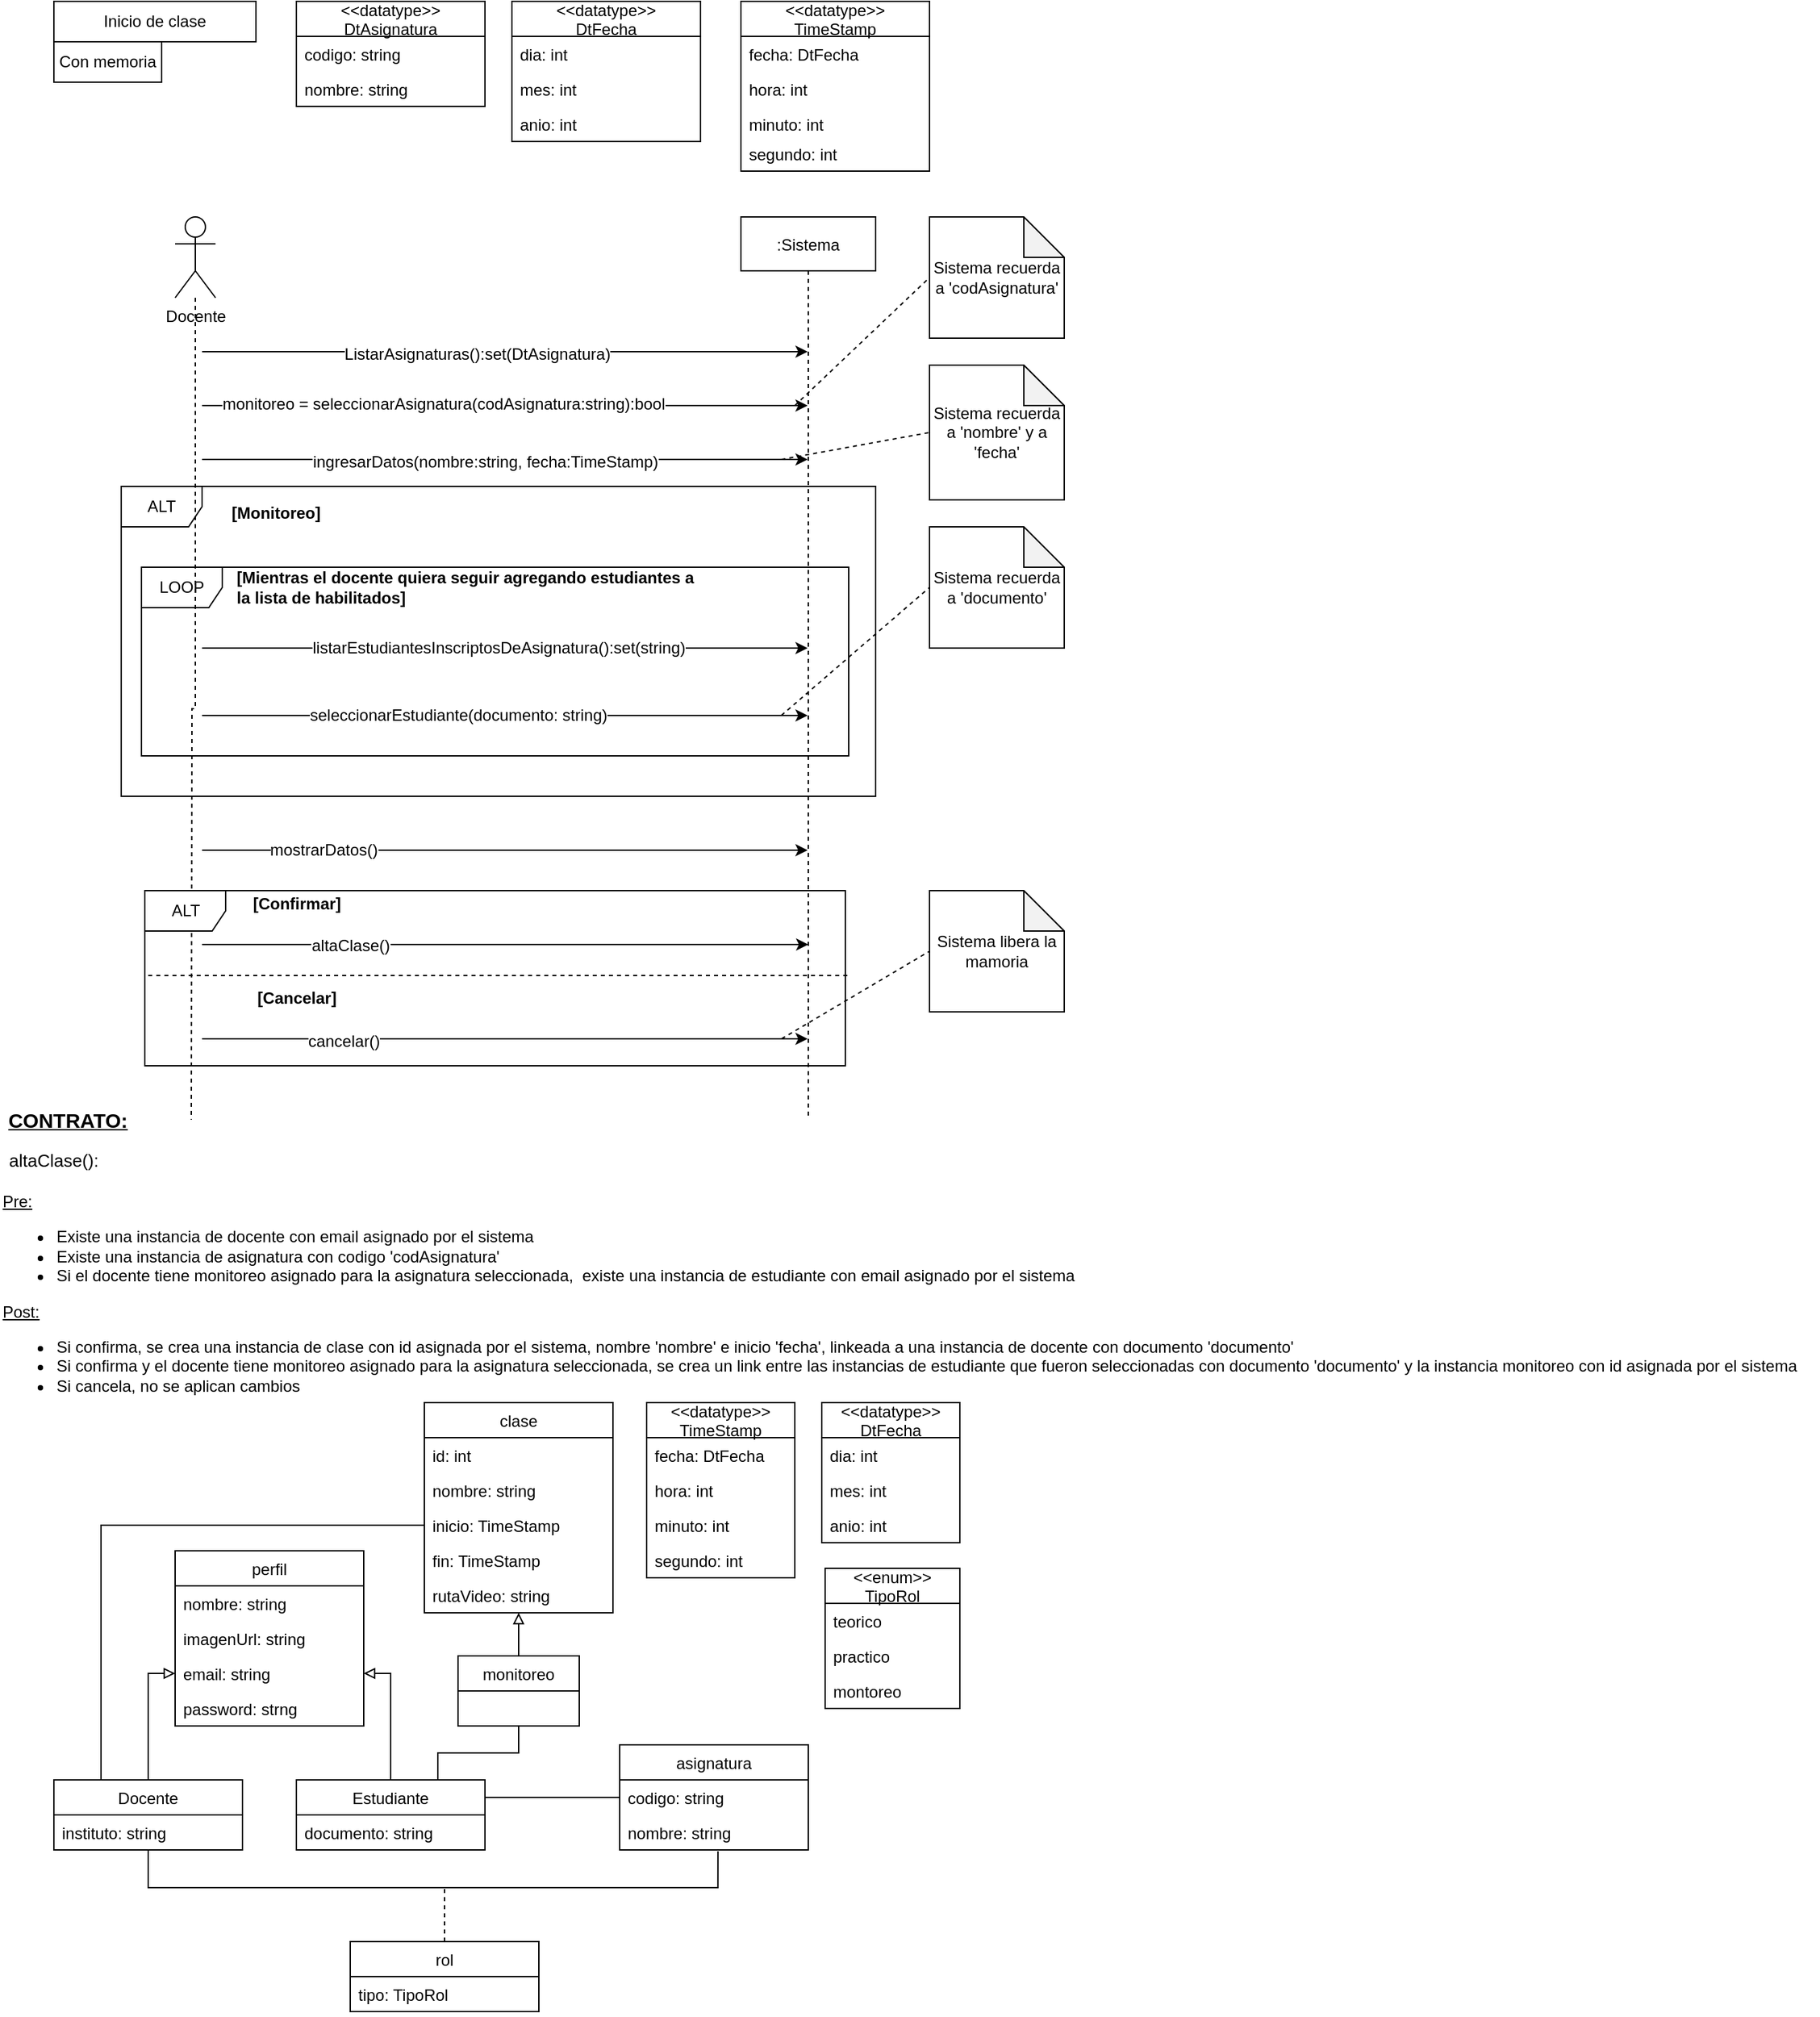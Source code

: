 <mxfile version="14.6.9" type="device"><diagram id="kgpKYQtTHZ0yAKxKKP6v" name="Page-1"><mxGraphModel dx="882" dy="1584" grid="1" gridSize="10" guides="1" tooltips="1" connect="1" arrows="1" fold="1" page="1" pageScale="1" pageWidth="850" pageHeight="1100" math="0" shadow="0"><root><mxCell id="0"/><mxCell id="1" parent="0"/><mxCell id="ZOF2XaFyAzMmvRu5eyqa-33" value="ALT" style="shape=umlFrame;whiteSpace=wrap;html=1;" parent="1" vertex="1"><mxGeometry x="110" y="280" width="560" height="230" as="geometry"/></mxCell><mxCell id="ZOF2XaFyAzMmvRu5eyqa-34" value="LOOP" style="shape=umlFrame;whiteSpace=wrap;html=1;" parent="1" vertex="1"><mxGeometry x="125" y="340" width="525" height="140" as="geometry"/></mxCell><mxCell id="3nuBFxr9cyL0pnOWT2aG-5" value=":Sistema" style="shape=umlLifeline;perimeter=lifelinePerimeter;container=1;collapsible=0;recursiveResize=0;rounded=0;shadow=0;strokeWidth=1;" parent="1" vertex="1"><mxGeometry x="570" y="80" width="100" height="670" as="geometry"/></mxCell><mxCell id="ZOF2XaFyAzMmvRu5eyqa-2" style="edgeStyle=orthogonalEdgeStyle;rounded=0;orthogonalLoop=1;jettySize=auto;html=1;dashed=1;endArrow=none;endFill=0;" parent="1" source="ZOF2XaFyAzMmvRu5eyqa-1" edge="1"><mxGeometry relative="1" as="geometry"><mxPoint x="162" y="750" as="targetPoint"/></mxGeometry></mxCell><mxCell id="ZOF2XaFyAzMmvRu5eyqa-1" value="Docente" style="shape=umlActor;verticalLabelPosition=bottom;verticalAlign=top;html=1;outlineConnect=0;" parent="1" vertex="1"><mxGeometry x="150" y="80" width="30" height="60" as="geometry"/></mxCell><mxCell id="ZOF2XaFyAzMmvRu5eyqa-3" value="Inicio de clase" style="rounded=0;whiteSpace=wrap;html=1;" parent="1" vertex="1"><mxGeometry x="60" y="-80" width="150" height="30" as="geometry"/></mxCell><mxCell id="ZOF2XaFyAzMmvRu5eyqa-4" value="Con memoria" style="rounded=0;whiteSpace=wrap;html=1;" parent="1" vertex="1"><mxGeometry x="60" y="-50" width="80" height="30" as="geometry"/></mxCell><mxCell id="ZOF2XaFyAzMmvRu5eyqa-5" value="&lt;&lt;datatype&gt;&gt;&#10;DtAsignatura" style="swimlane;fontStyle=0;childLayout=stackLayout;horizontal=1;startSize=26;fillColor=none;horizontalStack=0;resizeParent=1;resizeParentMax=0;resizeLast=0;collapsible=1;marginBottom=0;" parent="1" vertex="1"><mxGeometry x="240" y="-80" width="140" height="78" as="geometry"/></mxCell><mxCell id="ZOF2XaFyAzMmvRu5eyqa-6" value="codigo: string" style="text;strokeColor=none;fillColor=none;align=left;verticalAlign=top;spacingLeft=4;spacingRight=4;overflow=hidden;rotatable=0;points=[[0,0.5],[1,0.5]];portConstraint=eastwest;" parent="ZOF2XaFyAzMmvRu5eyqa-5" vertex="1"><mxGeometry y="26" width="140" height="26" as="geometry"/></mxCell><mxCell id="ZOF2XaFyAzMmvRu5eyqa-7" value="nombre: string" style="text;strokeColor=none;fillColor=none;align=left;verticalAlign=top;spacingLeft=4;spacingRight=4;overflow=hidden;rotatable=0;points=[[0,0.5],[1,0.5]];portConstraint=eastwest;" parent="ZOF2XaFyAzMmvRu5eyqa-5" vertex="1"><mxGeometry y="52" width="140" height="26" as="geometry"/></mxCell><mxCell id="ZOF2XaFyAzMmvRu5eyqa-9" value="" style="endArrow=classic;html=1;" parent="1" target="3nuBFxr9cyL0pnOWT2aG-5" edge="1"><mxGeometry width="50" height="50" relative="1" as="geometry"><mxPoint x="170" y="180" as="sourcePoint"/><mxPoint x="450" y="120" as="targetPoint"/></mxGeometry></mxCell><mxCell id="ZOF2XaFyAzMmvRu5eyqa-10" value="&lt;font style=&quot;font-size: 12px&quot;&gt;ListarAsignaturas():set(DtAsignatura)&lt;/font&gt;" style="edgeLabel;html=1;align=center;verticalAlign=middle;resizable=0;points=[];" parent="ZOF2XaFyAzMmvRu5eyqa-9" vertex="1" connectable="0"><mxGeometry x="-0.092" y="-2" relative="1" as="geometry"><mxPoint as="offset"/></mxGeometry></mxCell><mxCell id="ZOF2XaFyAzMmvRu5eyqa-11" value="" style="endArrow=classic;html=1;" parent="1" target="3nuBFxr9cyL0pnOWT2aG-5" edge="1"><mxGeometry width="50" height="50" relative="1" as="geometry"><mxPoint x="170" y="220" as="sourcePoint"/><mxPoint x="450" y="180" as="targetPoint"/></mxGeometry></mxCell><mxCell id="ZOF2XaFyAzMmvRu5eyqa-13" value="&lt;font style=&quot;font-size: 12px&quot;&gt;monitoreo = seleccionarAsignatura(codAsignatura:string):bool&lt;/font&gt;" style="edgeLabel;html=1;align=center;verticalAlign=middle;resizable=0;points=[];" parent="ZOF2XaFyAzMmvRu5eyqa-11" vertex="1" connectable="0"><mxGeometry x="-0.204" y="1" relative="1" as="geometry"><mxPoint as="offset"/></mxGeometry></mxCell><mxCell id="ZOF2XaFyAzMmvRu5eyqa-14" value="" style="endArrow=classic;html=1;" parent="1" target="3nuBFxr9cyL0pnOWT2aG-5" edge="1"><mxGeometry width="50" height="50" relative="1" as="geometry"><mxPoint x="170" y="260" as="sourcePoint"/><mxPoint x="450" y="170" as="targetPoint"/></mxGeometry></mxCell><mxCell id="ZOF2XaFyAzMmvRu5eyqa-16" value="&lt;font style=&quot;font-size: 12px&quot;&gt;ingresarDatos(nombre:string, fecha:TimeStamp)&lt;/font&gt;" style="edgeLabel;html=1;align=center;verticalAlign=middle;resizable=0;points=[];" parent="ZOF2XaFyAzMmvRu5eyqa-14" vertex="1" connectable="0"><mxGeometry x="-0.422" y="-2" relative="1" as="geometry"><mxPoint x="80" as="offset"/></mxGeometry></mxCell><mxCell id="ZOF2XaFyAzMmvRu5eyqa-17" value="Sistema recuerda a 'codAsignatura'" style="shape=note;whiteSpace=wrap;html=1;backgroundOutline=1;darkOpacity=0.05;" parent="1" vertex="1"><mxGeometry x="710" y="80" width="100" height="90" as="geometry"/></mxCell><mxCell id="ZOF2XaFyAzMmvRu5eyqa-18" value="" style="endArrow=none;dashed=1;html=1;entryX=0;entryY=0.5;entryDx=0;entryDy=0;entryPerimeter=0;" parent="1" target="ZOF2XaFyAzMmvRu5eyqa-17" edge="1"><mxGeometry width="50" height="50" relative="1" as="geometry"><mxPoint x="610" y="220" as="sourcePoint"/><mxPoint x="450" y="160" as="targetPoint"/></mxGeometry></mxCell><mxCell id="ZOF2XaFyAzMmvRu5eyqa-19" value="Sistema recuerda a 'nombre' y a 'fecha'" style="shape=note;whiteSpace=wrap;html=1;backgroundOutline=1;darkOpacity=0.05;" parent="1" vertex="1"><mxGeometry x="710" y="190" width="100" height="100" as="geometry"/></mxCell><mxCell id="ZOF2XaFyAzMmvRu5eyqa-20" value="" style="endArrow=none;dashed=1;html=1;entryX=0;entryY=0.5;entryDx=0;entryDy=0;entryPerimeter=0;" parent="1" target="ZOF2XaFyAzMmvRu5eyqa-19" edge="1"><mxGeometry width="50" height="50" relative="1" as="geometry"><mxPoint x="600" y="260" as="sourcePoint"/><mxPoint x="450" y="140" as="targetPoint"/></mxGeometry></mxCell><mxCell id="ZOF2XaFyAzMmvRu5eyqa-21" value="&lt;b&gt;[Monitoreo]&lt;/b&gt;" style="text;html=1;strokeColor=none;fillColor=none;align=center;verticalAlign=middle;whiteSpace=wrap;rounded=0;" parent="1" vertex="1"><mxGeometry x="205" y="290" width="40" height="20" as="geometry"/></mxCell><mxCell id="ZOF2XaFyAzMmvRu5eyqa-22" value="&lt;b&gt;[Mientras el docente quiera seguir agregando estudiantes a&lt;br&gt;&lt;/b&gt;&lt;div style=&quot;text-align: left&quot;&gt;&lt;span&gt;&lt;b&gt;la lista de habilitados]&lt;/b&gt;&lt;/span&gt;&lt;/div&gt;" style="text;html=1;align=center;verticalAlign=middle;resizable=0;points=[];autosize=1;strokeColor=none;" parent="1" vertex="1"><mxGeometry x="190" y="340" width="350" height="30" as="geometry"/></mxCell><mxCell id="ZOF2XaFyAzMmvRu5eyqa-24" value="" style="endArrow=classic;html=1;" parent="1" target="3nuBFxr9cyL0pnOWT2aG-5" edge="1"><mxGeometry width="50" height="50" relative="1" as="geometry"><mxPoint x="170" y="400" as="sourcePoint"/><mxPoint x="450" y="240" as="targetPoint"/></mxGeometry></mxCell><mxCell id="ZOF2XaFyAzMmvRu5eyqa-25" value="&lt;font style=&quot;font-size: 12px&quot;&gt;listarEstudiantesInscriptosDeAsignatura():set(string)&lt;/font&gt;" style="edgeLabel;html=1;align=center;verticalAlign=middle;resizable=0;points=[];" parent="ZOF2XaFyAzMmvRu5eyqa-24" vertex="1" connectable="0"><mxGeometry x="-0.128" relative="1" as="geometry"><mxPoint x="24" as="offset"/></mxGeometry></mxCell><mxCell id="ZOF2XaFyAzMmvRu5eyqa-26" value="" style="endArrow=classic;html=1;" parent="1" target="3nuBFxr9cyL0pnOWT2aG-5" edge="1"><mxGeometry width="50" height="50" relative="1" as="geometry"><mxPoint x="170" y="450" as="sourcePoint"/><mxPoint x="450" y="240" as="targetPoint"/></mxGeometry></mxCell><mxCell id="ZOF2XaFyAzMmvRu5eyqa-27" value="&lt;font style=&quot;font-size: 12px&quot;&gt;seleccionarEstudiante(documento: string)&lt;/font&gt;" style="edgeLabel;html=1;align=center;verticalAlign=middle;resizable=0;points=[];" parent="ZOF2XaFyAzMmvRu5eyqa-26" vertex="1" connectable="0"><mxGeometry x="-0.119" relative="1" as="geometry"><mxPoint x="-8" as="offset"/></mxGeometry></mxCell><mxCell id="ZOF2XaFyAzMmvRu5eyqa-28" value="Sistema recuerda a 'documento'" style="shape=note;whiteSpace=wrap;html=1;backgroundOutline=1;darkOpacity=0.05;" parent="1" vertex="1"><mxGeometry x="710" y="310" width="100" height="90" as="geometry"/></mxCell><mxCell id="ZOF2XaFyAzMmvRu5eyqa-29" value="" style="endArrow=none;dashed=1;html=1;entryX=0;entryY=0.5;entryDx=0;entryDy=0;entryPerimeter=0;" parent="1" target="ZOF2XaFyAzMmvRu5eyqa-28" edge="1"><mxGeometry width="50" height="50" relative="1" as="geometry"><mxPoint x="600" y="450" as="sourcePoint"/><mxPoint x="450" y="370" as="targetPoint"/></mxGeometry></mxCell><mxCell id="ZOF2XaFyAzMmvRu5eyqa-35" value="" style="endArrow=classic;html=1;" parent="1" target="3nuBFxr9cyL0pnOWT2aG-5" edge="1"><mxGeometry width="50" height="50" relative="1" as="geometry"><mxPoint x="170" y="550" as="sourcePoint"/><mxPoint x="450" y="460" as="targetPoint"/></mxGeometry></mxCell><mxCell id="ZOF2XaFyAzMmvRu5eyqa-36" value="&lt;font style=&quot;font-size: 12px&quot;&gt;mostrarDatos()&lt;/font&gt;" style="edgeLabel;html=1;align=center;verticalAlign=middle;resizable=0;points=[];" parent="ZOF2XaFyAzMmvRu5eyqa-35" vertex="1" connectable="0"><mxGeometry x="-0.048" y="-3" relative="1" as="geometry"><mxPoint x="-124" y="-3" as="offset"/></mxGeometry></mxCell><mxCell id="ZOF2XaFyAzMmvRu5eyqa-37" value="&lt;b&gt;[Confirmar]&lt;/b&gt;" style="text;html=1;align=center;verticalAlign=middle;resizable=0;points=[];autosize=1;strokeColor=none;" parent="1" vertex="1"><mxGeometry x="200" y="580" width="80" height="20" as="geometry"/></mxCell><mxCell id="ZOF2XaFyAzMmvRu5eyqa-38" value="&lt;b&gt;[Cancelar]&lt;/b&gt;" style="text;html=1;align=center;verticalAlign=middle;resizable=0;points=[];autosize=1;strokeColor=none;" parent="1" vertex="1"><mxGeometry x="205" y="650" width="70" height="20" as="geometry"/></mxCell><mxCell id="ZOF2XaFyAzMmvRu5eyqa-39" value="" style="endArrow=classic;html=1;" parent="1" edge="1"><mxGeometry width="50" height="50" relative="1" as="geometry"><mxPoint x="170" y="620" as="sourcePoint"/><mxPoint x="620" y="620" as="targetPoint"/></mxGeometry></mxCell><mxCell id="ZOF2XaFyAzMmvRu5eyqa-40" value="&lt;font style=&quot;font-size: 12px&quot;&gt;altaClase()&lt;/font&gt;" style="edgeLabel;html=1;align=center;verticalAlign=middle;resizable=0;points=[];" parent="ZOF2XaFyAzMmvRu5eyqa-39" vertex="1" connectable="0"><mxGeometry x="-0.409" y="-1" relative="1" as="geometry"><mxPoint x="-23" as="offset"/></mxGeometry></mxCell><mxCell id="ZOF2XaFyAzMmvRu5eyqa-41" value="" style="endArrow=classic;html=1;" parent="1" target="3nuBFxr9cyL0pnOWT2aG-5" edge="1"><mxGeometry width="50" height="50" relative="1" as="geometry"><mxPoint x="170" y="690" as="sourcePoint"/><mxPoint x="450" y="570" as="targetPoint"/></mxGeometry></mxCell><mxCell id="ZOF2XaFyAzMmvRu5eyqa-42" value="&lt;font style=&quot;font-size: 12px&quot;&gt;cancelar()&lt;/font&gt;" style="edgeLabel;html=1;align=center;verticalAlign=middle;resizable=0;points=[];" parent="ZOF2XaFyAzMmvRu5eyqa-41" vertex="1" connectable="0"><mxGeometry x="-0.568" y="-2" relative="1" as="geometry"><mxPoint x="8" as="offset"/></mxGeometry></mxCell><mxCell id="ZOF2XaFyAzMmvRu5eyqa-43" value="ALT" style="shape=umlFrame;whiteSpace=wrap;html=1;" parent="1" vertex="1"><mxGeometry x="127.5" y="580" width="520" height="130" as="geometry"/></mxCell><mxCell id="ZOF2XaFyAzMmvRu5eyqa-44" value="" style="endArrow=none;dashed=1;html=1;entryX=1.005;entryY=0.485;entryDx=0;entryDy=0;entryPerimeter=0;" parent="1" target="ZOF2XaFyAzMmvRu5eyqa-43" edge="1"><mxGeometry width="50" height="50" relative="1" as="geometry"><mxPoint x="130" y="643" as="sourcePoint"/><mxPoint x="649" y="639" as="targetPoint"/></mxGeometry></mxCell><mxCell id="ZOF2XaFyAzMmvRu5eyqa-46" value="Sistema libera la mamoria" style="shape=note;whiteSpace=wrap;html=1;backgroundOutline=1;darkOpacity=0.05;" parent="1" vertex="1"><mxGeometry x="710" y="580" width="100" height="90" as="geometry"/></mxCell><mxCell id="ZOF2XaFyAzMmvRu5eyqa-47" value="" style="endArrow=none;dashed=1;html=1;exitX=0.909;exitY=0.846;exitDx=0;exitDy=0;exitPerimeter=0;entryX=0;entryY=0.5;entryDx=0;entryDy=0;entryPerimeter=0;" parent="1" source="ZOF2XaFyAzMmvRu5eyqa-43" target="ZOF2XaFyAzMmvRu5eyqa-46" edge="1"><mxGeometry width="50" height="50" relative="1" as="geometry"><mxPoint x="510" y="530" as="sourcePoint"/><mxPoint x="560" y="480" as="targetPoint"/></mxGeometry></mxCell><mxCell id="ZOF2XaFyAzMmvRu5eyqa-48" value="&lt;&lt;datatype&gt;&gt;&#10;DtFecha" style="swimlane;fontStyle=0;childLayout=stackLayout;horizontal=1;startSize=26;fillColor=none;horizontalStack=0;resizeParent=1;resizeParentMax=0;resizeLast=0;collapsible=1;marginBottom=0;" parent="1" vertex="1"><mxGeometry x="400" y="-80" width="140" height="104" as="geometry"/></mxCell><mxCell id="ZOF2XaFyAzMmvRu5eyqa-49" value="dia: int" style="text;strokeColor=none;fillColor=none;align=left;verticalAlign=top;spacingLeft=4;spacingRight=4;overflow=hidden;rotatable=0;points=[[0,0.5],[1,0.5]];portConstraint=eastwest;" parent="ZOF2XaFyAzMmvRu5eyqa-48" vertex="1"><mxGeometry y="26" width="140" height="26" as="geometry"/></mxCell><mxCell id="ZOF2XaFyAzMmvRu5eyqa-50" value="mes: int" style="text;strokeColor=none;fillColor=none;align=left;verticalAlign=top;spacingLeft=4;spacingRight=4;overflow=hidden;rotatable=0;points=[[0,0.5],[1,0.5]];portConstraint=eastwest;" parent="ZOF2XaFyAzMmvRu5eyqa-48" vertex="1"><mxGeometry y="52" width="140" height="26" as="geometry"/></mxCell><mxCell id="ZOF2XaFyAzMmvRu5eyqa-51" value="anio: int" style="text;strokeColor=none;fillColor=none;align=left;verticalAlign=top;spacingLeft=4;spacingRight=4;overflow=hidden;rotatable=0;points=[[0,0.5],[1,0.5]];portConstraint=eastwest;" parent="ZOF2XaFyAzMmvRu5eyqa-48" vertex="1"><mxGeometry y="78" width="140" height="26" as="geometry"/></mxCell><mxCell id="ZOF2XaFyAzMmvRu5eyqa-52" value="&lt;&lt;datatype&gt;&gt;&#10;TimeStamp" style="swimlane;fontStyle=0;childLayout=stackLayout;horizontal=1;startSize=26;fillColor=none;horizontalStack=0;resizeParent=1;resizeParentMax=0;resizeLast=0;collapsible=1;marginBottom=0;" parent="1" vertex="1"><mxGeometry x="570" y="-80" width="140" height="126" as="geometry"/></mxCell><mxCell id="ZOF2XaFyAzMmvRu5eyqa-53" value="fecha: DtFecha" style="text;strokeColor=none;fillColor=none;align=left;verticalAlign=top;spacingLeft=4;spacingRight=4;overflow=hidden;rotatable=0;points=[[0,0.5],[1,0.5]];portConstraint=eastwest;" parent="ZOF2XaFyAzMmvRu5eyqa-52" vertex="1"><mxGeometry y="26" width="140" height="26" as="geometry"/></mxCell><mxCell id="ZOF2XaFyAzMmvRu5eyqa-54" value="hora: int" style="text;strokeColor=none;fillColor=none;align=left;verticalAlign=top;spacingLeft=4;spacingRight=4;overflow=hidden;rotatable=0;points=[[0,0.5],[1,0.5]];portConstraint=eastwest;" parent="ZOF2XaFyAzMmvRu5eyqa-52" vertex="1"><mxGeometry y="52" width="140" height="26" as="geometry"/></mxCell><mxCell id="ZOF2XaFyAzMmvRu5eyqa-55" value="minuto: int" style="text;strokeColor=none;fillColor=none;align=left;verticalAlign=top;spacingLeft=4;spacingRight=4;overflow=hidden;rotatable=0;points=[[0,0.5],[1,0.5]];portConstraint=eastwest;" parent="ZOF2XaFyAzMmvRu5eyqa-52" vertex="1"><mxGeometry y="78" width="140" height="22" as="geometry"/></mxCell><mxCell id="ZOF2XaFyAzMmvRu5eyqa-56" value="segundo: int" style="text;strokeColor=none;fillColor=none;align=left;verticalAlign=top;spacingLeft=4;spacingRight=4;overflow=hidden;rotatable=0;points=[[0,0.5],[1,0.5]];portConstraint=eastwest;" parent="ZOF2XaFyAzMmvRu5eyqa-52" vertex="1"><mxGeometry y="100" width="140" height="26" as="geometry"/></mxCell><mxCell id="ZOF2XaFyAzMmvRu5eyqa-57" value="&lt;div&gt;&lt;u&gt;Pre:&lt;/u&gt;&lt;/div&gt;&lt;div&gt;&lt;ul&gt;&lt;li&gt;Existe una instancia de docente con email asignado por el sistema&lt;/li&gt;&lt;li&gt;Existe una instancia de asignatura con codigo 'codAsignatura'&lt;/li&gt;&lt;li&gt;Si el docente tiene monitoreo asignado para la asignatura seleccionada,&amp;nbsp; existe una instancia de estudiante con email asignado por el sistema&lt;/li&gt;&lt;/ul&gt;&lt;u&gt;Post:&lt;/u&gt;&lt;/div&gt;&lt;div&gt;&lt;div&gt;&lt;ul&gt;&lt;li&gt;Si confirma, se crea una instancia de clase con id asignada por el sistema, nombre 'nombre' e inicio 'fecha', linkeada a una instancia de docente con documento 'documento'&lt;/li&gt;&lt;li&gt;Si confirma y el docente tiene monitoreo asignado para la asignatura seleccionada, se crea un link entre las instancias de estudiante que fueron seleccionadas con documento 'documento' y la instancia monitoreo con id asignada por el sistema&lt;/li&gt;&lt;li&gt;Si cancela, no se aplican cambios&amp;nbsp;&lt;/li&gt;&lt;/ul&gt;&lt;/div&gt;&lt;/div&gt;" style="text;html=1;align=left;verticalAlign=middle;resizable=0;points=[];autosize=1;strokeColor=none;" parent="1" vertex="1"><mxGeometry x="20" y="800" width="1350" height="170" as="geometry"/></mxCell><mxCell id="ZOF2XaFyAzMmvRu5eyqa-59" value="perfil" style="swimlane;fontStyle=0;childLayout=stackLayout;horizontal=1;startSize=26;fillColor=none;horizontalStack=0;resizeParent=1;resizeParentMax=0;resizeLast=0;collapsible=1;marginBottom=0;" parent="1" vertex="1"><mxGeometry x="150" y="1070" width="140" height="130" as="geometry"/></mxCell><mxCell id="ZOF2XaFyAzMmvRu5eyqa-60" value="nombre: string" style="text;strokeColor=none;fillColor=none;align=left;verticalAlign=top;spacingLeft=4;spacingRight=4;overflow=hidden;rotatable=0;points=[[0,0.5],[1,0.5]];portConstraint=eastwest;" parent="ZOF2XaFyAzMmvRu5eyqa-59" vertex="1"><mxGeometry y="26" width="140" height="26" as="geometry"/></mxCell><mxCell id="ZOF2XaFyAzMmvRu5eyqa-61" value="imagenUrl: string" style="text;strokeColor=none;fillColor=none;align=left;verticalAlign=top;spacingLeft=4;spacingRight=4;overflow=hidden;rotatable=0;points=[[0,0.5],[1,0.5]];portConstraint=eastwest;" parent="ZOF2XaFyAzMmvRu5eyqa-59" vertex="1"><mxGeometry y="52" width="140" height="26" as="geometry"/></mxCell><mxCell id="ZOF2XaFyAzMmvRu5eyqa-62" value="email: string" style="text;strokeColor=none;fillColor=none;align=left;verticalAlign=top;spacingLeft=4;spacingRight=4;overflow=hidden;rotatable=0;points=[[0,0.5],[1,0.5]];portConstraint=eastwest;" parent="ZOF2XaFyAzMmvRu5eyqa-59" vertex="1"><mxGeometry y="78" width="140" height="26" as="geometry"/></mxCell><mxCell id="ZOF2XaFyAzMmvRu5eyqa-63" value="password: strng" style="text;strokeColor=none;fillColor=none;align=left;verticalAlign=top;spacingLeft=4;spacingRight=4;overflow=hidden;rotatable=0;points=[[0,0.5],[1,0.5]];portConstraint=eastwest;" parent="ZOF2XaFyAzMmvRu5eyqa-59" vertex="1"><mxGeometry y="104" width="140" height="26" as="geometry"/></mxCell><mxCell id="ZOF2XaFyAzMmvRu5eyqa-73" style="edgeStyle=orthogonalEdgeStyle;rounded=0;orthogonalLoop=1;jettySize=auto;html=1;entryX=0;entryY=0.5;entryDx=0;entryDy=0;endArrow=block;endFill=0;" parent="1" source="ZOF2XaFyAzMmvRu5eyqa-64" target="ZOF2XaFyAzMmvRu5eyqa-62" edge="1"><mxGeometry relative="1" as="geometry"/></mxCell><mxCell id="ZOF2XaFyAzMmvRu5eyqa-94" style="edgeStyle=orthogonalEdgeStyle;rounded=0;orthogonalLoop=1;jettySize=auto;html=1;entryX=0.521;entryY=1.038;entryDx=0;entryDy=0;entryPerimeter=0;startArrow=none;startFill=0;endArrow=none;endFill=0;" parent="1" source="ZOF2XaFyAzMmvRu5eyqa-64" target="ZOF2XaFyAzMmvRu5eyqa-90" edge="1"><mxGeometry relative="1" as="geometry"><Array as="points"><mxPoint x="130" y="1320"/><mxPoint x="553" y="1320"/></Array></mxGeometry></mxCell><mxCell id="ZOF2XaFyAzMmvRu5eyqa-100" style="edgeStyle=orthogonalEdgeStyle;rounded=0;orthogonalLoop=1;jettySize=auto;html=1;exitX=0.25;exitY=0;exitDx=0;exitDy=0;entryX=0;entryY=0.5;entryDx=0;entryDy=0;startArrow=none;startFill=0;endArrow=none;endFill=0;" parent="1" source="ZOF2XaFyAzMmvRu5eyqa-64" target="ZOF2XaFyAzMmvRu5eyqa-83" edge="1"><mxGeometry relative="1" as="geometry"/></mxCell><mxCell id="ZOF2XaFyAzMmvRu5eyqa-64" value="Docente" style="swimlane;fontStyle=0;childLayout=stackLayout;horizontal=1;startSize=26;fillColor=none;horizontalStack=0;resizeParent=1;resizeParentMax=0;resizeLast=0;collapsible=1;marginBottom=0;" parent="1" vertex="1"><mxGeometry x="60" y="1240" width="140" height="52" as="geometry"/></mxCell><mxCell id="ZOF2XaFyAzMmvRu5eyqa-65" value="instituto: string" style="text;strokeColor=none;fillColor=none;align=left;verticalAlign=top;spacingLeft=4;spacingRight=4;overflow=hidden;rotatable=0;points=[[0,0.5],[1,0.5]];portConstraint=eastwest;" parent="ZOF2XaFyAzMmvRu5eyqa-64" vertex="1"><mxGeometry y="26" width="140" height="26" as="geometry"/></mxCell><mxCell id="ZOF2XaFyAzMmvRu5eyqa-74" style="edgeStyle=orthogonalEdgeStyle;rounded=0;orthogonalLoop=1;jettySize=auto;html=1;entryX=1;entryY=0.5;entryDx=0;entryDy=0;endArrow=block;endFill=0;" parent="1" source="ZOF2XaFyAzMmvRu5eyqa-68" target="ZOF2XaFyAzMmvRu5eyqa-62" edge="1"><mxGeometry relative="1" as="geometry"/></mxCell><mxCell id="ZOF2XaFyAzMmvRu5eyqa-68" value="Estudiante" style="swimlane;fontStyle=0;childLayout=stackLayout;horizontal=1;startSize=26;fillColor=none;horizontalStack=0;resizeParent=1;resizeParentMax=0;resizeLast=0;collapsible=1;marginBottom=0;" parent="1" vertex="1"><mxGeometry x="240" y="1240" width="140" height="52" as="geometry"/></mxCell><mxCell id="ZOF2XaFyAzMmvRu5eyqa-69" value="documento: string" style="text;strokeColor=none;fillColor=none;align=left;verticalAlign=top;spacingLeft=4;spacingRight=4;overflow=hidden;rotatable=0;points=[[0,0.5],[1,0.5]];portConstraint=eastwest;" parent="ZOF2XaFyAzMmvRu5eyqa-68" vertex="1"><mxGeometry y="26" width="140" height="26" as="geometry"/></mxCell><mxCell id="ZOF2XaFyAzMmvRu5eyqa-79" style="edgeStyle=orthogonalEdgeStyle;rounded=0;orthogonalLoop=1;jettySize=auto;html=1;entryX=0.75;entryY=0;entryDx=0;entryDy=0;endArrow=none;endFill=0;" parent="1" source="ZOF2XaFyAzMmvRu5eyqa-75" target="ZOF2XaFyAzMmvRu5eyqa-68" edge="1"><mxGeometry relative="1" as="geometry"/></mxCell><mxCell id="ZOF2XaFyAzMmvRu5eyqa-75" value="monitoreo" style="swimlane;fontStyle=0;childLayout=stackLayout;horizontal=1;startSize=26;fillColor=none;horizontalStack=0;resizeParent=1;resizeParentMax=0;resizeLast=0;collapsible=1;marginBottom=0;" parent="1" vertex="1"><mxGeometry x="360" y="1148" width="90" height="52" as="geometry"/></mxCell><mxCell id="ZOF2XaFyAzMmvRu5eyqa-87" style="edgeStyle=orthogonalEdgeStyle;rounded=0;orthogonalLoop=1;jettySize=auto;html=1;entryX=0.5;entryY=0;entryDx=0;entryDy=0;endArrow=none;endFill=0;startArrow=block;startFill=0;" parent="1" source="ZOF2XaFyAzMmvRu5eyqa-80" target="ZOF2XaFyAzMmvRu5eyqa-75" edge="1"><mxGeometry relative="1" as="geometry"/></mxCell><mxCell id="ZOF2XaFyAzMmvRu5eyqa-80" value="clase" style="swimlane;fontStyle=0;childLayout=stackLayout;horizontal=1;startSize=26;fillColor=none;horizontalStack=0;resizeParent=1;resizeParentMax=0;resizeLast=0;collapsible=1;marginBottom=0;" parent="1" vertex="1"><mxGeometry x="335" y="960" width="140" height="156" as="geometry"/></mxCell><mxCell id="ZOF2XaFyAzMmvRu5eyqa-81" value="id: int" style="text;strokeColor=none;fillColor=none;align=left;verticalAlign=top;spacingLeft=4;spacingRight=4;overflow=hidden;rotatable=0;points=[[0,0.5],[1,0.5]];portConstraint=eastwest;" parent="ZOF2XaFyAzMmvRu5eyqa-80" vertex="1"><mxGeometry y="26" width="140" height="26" as="geometry"/></mxCell><mxCell id="ZOF2XaFyAzMmvRu5eyqa-82" value="nombre: string" style="text;strokeColor=none;fillColor=none;align=left;verticalAlign=top;spacingLeft=4;spacingRight=4;overflow=hidden;rotatable=0;points=[[0,0.5],[1,0.5]];portConstraint=eastwest;" parent="ZOF2XaFyAzMmvRu5eyqa-80" vertex="1"><mxGeometry y="52" width="140" height="26" as="geometry"/></mxCell><mxCell id="ZOF2XaFyAzMmvRu5eyqa-83" value="inicio: TimeStamp" style="text;strokeColor=none;fillColor=none;align=left;verticalAlign=top;spacingLeft=4;spacingRight=4;overflow=hidden;rotatable=0;points=[[0,0.5],[1,0.5]];portConstraint=eastwest;" parent="ZOF2XaFyAzMmvRu5eyqa-80" vertex="1"><mxGeometry y="78" width="140" height="26" as="geometry"/></mxCell><mxCell id="ZOF2XaFyAzMmvRu5eyqa-84" value="fin: TimeStamp" style="text;strokeColor=none;fillColor=none;align=left;verticalAlign=top;spacingLeft=4;spacingRight=4;overflow=hidden;rotatable=0;points=[[0,0.5],[1,0.5]];portConstraint=eastwest;" parent="ZOF2XaFyAzMmvRu5eyqa-80" vertex="1"><mxGeometry y="104" width="140" height="26" as="geometry"/></mxCell><mxCell id="ZOF2XaFyAzMmvRu5eyqa-85" value="rutaVideo: string" style="text;strokeColor=none;fillColor=none;align=left;verticalAlign=top;spacingLeft=4;spacingRight=4;overflow=hidden;rotatable=0;points=[[0,0.5],[1,0.5]];portConstraint=eastwest;" parent="ZOF2XaFyAzMmvRu5eyqa-80" vertex="1"><mxGeometry y="130" width="140" height="26" as="geometry"/></mxCell><mxCell id="ZOF2XaFyAzMmvRu5eyqa-93" style="edgeStyle=orthogonalEdgeStyle;rounded=0;orthogonalLoop=1;jettySize=auto;html=1;entryX=1;entryY=0.25;entryDx=0;entryDy=0;startArrow=none;startFill=0;endArrow=none;endFill=0;" parent="1" source="ZOF2XaFyAzMmvRu5eyqa-88" target="ZOF2XaFyAzMmvRu5eyqa-68" edge="1"><mxGeometry relative="1" as="geometry"/></mxCell><mxCell id="ZOF2XaFyAzMmvRu5eyqa-88" value="asignatura" style="swimlane;fontStyle=0;childLayout=stackLayout;horizontal=1;startSize=26;fillColor=none;horizontalStack=0;resizeParent=1;resizeParentMax=0;resizeLast=0;collapsible=1;marginBottom=0;" parent="1" vertex="1"><mxGeometry x="480" y="1214" width="140" height="78" as="geometry"/></mxCell><mxCell id="ZOF2XaFyAzMmvRu5eyqa-89" value="codigo: string" style="text;strokeColor=none;fillColor=none;align=left;verticalAlign=top;spacingLeft=4;spacingRight=4;overflow=hidden;rotatable=0;points=[[0,0.5],[1,0.5]];portConstraint=eastwest;" parent="ZOF2XaFyAzMmvRu5eyqa-88" vertex="1"><mxGeometry y="26" width="140" height="26" as="geometry"/></mxCell><mxCell id="ZOF2XaFyAzMmvRu5eyqa-90" value="nombre: string" style="text;strokeColor=none;fillColor=none;align=left;verticalAlign=top;spacingLeft=4;spacingRight=4;overflow=hidden;rotatable=0;points=[[0,0.5],[1,0.5]];portConstraint=eastwest;" parent="ZOF2XaFyAzMmvRu5eyqa-88" vertex="1"><mxGeometry y="52" width="140" height="26" as="geometry"/></mxCell><mxCell id="ZOF2XaFyAzMmvRu5eyqa-99" style="edgeStyle=orthogonalEdgeStyle;rounded=0;orthogonalLoop=1;jettySize=auto;html=1;startArrow=none;startFill=0;endArrow=none;endFill=0;dashed=1;" parent="1" source="ZOF2XaFyAzMmvRu5eyqa-95" edge="1"><mxGeometry relative="1" as="geometry"><mxPoint x="350" y="1320" as="targetPoint"/></mxGeometry></mxCell><mxCell id="ZOF2XaFyAzMmvRu5eyqa-95" value="rol" style="swimlane;fontStyle=0;childLayout=stackLayout;horizontal=1;startSize=26;fillColor=none;horizontalStack=0;resizeParent=1;resizeParentMax=0;resizeLast=0;collapsible=1;marginBottom=0;" parent="1" vertex="1"><mxGeometry x="280" y="1360" width="140" height="52" as="geometry"/></mxCell><mxCell id="ZOF2XaFyAzMmvRu5eyqa-96" value="tipo: TipoRol" style="text;strokeColor=none;fillColor=none;align=left;verticalAlign=top;spacingLeft=4;spacingRight=4;overflow=hidden;rotatable=0;points=[[0,0.5],[1,0.5]];portConstraint=eastwest;" parent="ZOF2XaFyAzMmvRu5eyqa-95" vertex="1"><mxGeometry y="26" width="140" height="26" as="geometry"/></mxCell><mxCell id="ZOF2XaFyAzMmvRu5eyqa-101" value="&lt;&lt;enum&gt;&gt;&#10;TipoRol" style="swimlane;fontStyle=0;childLayout=stackLayout;horizontal=1;startSize=26;fillColor=none;horizontalStack=0;resizeParent=1;resizeParentMax=0;resizeLast=0;collapsible=1;marginBottom=0;" parent="1" vertex="1"><mxGeometry x="632.5" y="1083" width="100" height="104" as="geometry"/></mxCell><mxCell id="ZOF2XaFyAzMmvRu5eyqa-102" value="teorico" style="text;strokeColor=none;fillColor=none;align=left;verticalAlign=top;spacingLeft=4;spacingRight=4;overflow=hidden;rotatable=0;points=[[0,0.5],[1,0.5]];portConstraint=eastwest;" parent="ZOF2XaFyAzMmvRu5eyqa-101" vertex="1"><mxGeometry y="26" width="100" height="26" as="geometry"/></mxCell><mxCell id="ZOF2XaFyAzMmvRu5eyqa-103" value="practico" style="text;strokeColor=none;fillColor=none;align=left;verticalAlign=top;spacingLeft=4;spacingRight=4;overflow=hidden;rotatable=0;points=[[0,0.5],[1,0.5]];portConstraint=eastwest;" parent="ZOF2XaFyAzMmvRu5eyqa-101" vertex="1"><mxGeometry y="52" width="100" height="26" as="geometry"/></mxCell><mxCell id="ZOF2XaFyAzMmvRu5eyqa-104" value="montoreo" style="text;strokeColor=none;fillColor=none;align=left;verticalAlign=top;spacingLeft=4;spacingRight=4;overflow=hidden;rotatable=0;points=[[0,0.5],[1,0.5]];portConstraint=eastwest;" parent="ZOF2XaFyAzMmvRu5eyqa-101" vertex="1"><mxGeometry y="78" width="100" height="26" as="geometry"/></mxCell><mxCell id="ZOF2XaFyAzMmvRu5eyqa-105" value="&lt;&lt;datatype&gt;&gt;&#10;DtFecha" style="swimlane;fontStyle=0;childLayout=stackLayout;horizontal=1;startSize=26;fillColor=none;horizontalStack=0;resizeParent=1;resizeParentMax=0;resizeLast=0;collapsible=1;marginBottom=0;" parent="1" vertex="1"><mxGeometry x="630" y="960" width="102.5" height="104" as="geometry"/></mxCell><mxCell id="ZOF2XaFyAzMmvRu5eyqa-106" value="dia: int" style="text;strokeColor=none;fillColor=none;align=left;verticalAlign=top;spacingLeft=4;spacingRight=4;overflow=hidden;rotatable=0;points=[[0,0.5],[1,0.5]];portConstraint=eastwest;" parent="ZOF2XaFyAzMmvRu5eyqa-105" vertex="1"><mxGeometry y="26" width="102.5" height="26" as="geometry"/></mxCell><mxCell id="ZOF2XaFyAzMmvRu5eyqa-107" value="mes: int" style="text;strokeColor=none;fillColor=none;align=left;verticalAlign=top;spacingLeft=4;spacingRight=4;overflow=hidden;rotatable=0;points=[[0,0.5],[1,0.5]];portConstraint=eastwest;" parent="ZOF2XaFyAzMmvRu5eyqa-105" vertex="1"><mxGeometry y="52" width="102.5" height="26" as="geometry"/></mxCell><mxCell id="ZOF2XaFyAzMmvRu5eyqa-108" value="anio: int" style="text;strokeColor=none;fillColor=none;align=left;verticalAlign=top;spacingLeft=4;spacingRight=4;overflow=hidden;rotatable=0;points=[[0,0.5],[1,0.5]];portConstraint=eastwest;" parent="ZOF2XaFyAzMmvRu5eyqa-105" vertex="1"><mxGeometry y="78" width="102.5" height="26" as="geometry"/></mxCell><mxCell id="ZOF2XaFyAzMmvRu5eyqa-109" value="&lt;&lt;datatype&gt;&gt;&#10;TimeStamp" style="swimlane;fontStyle=0;childLayout=stackLayout;horizontal=1;startSize=26;fillColor=none;horizontalStack=0;resizeParent=1;resizeParentMax=0;resizeLast=0;collapsible=1;marginBottom=0;" parent="1" vertex="1"><mxGeometry x="500" y="960" width="110" height="130" as="geometry"/></mxCell><mxCell id="ZOF2XaFyAzMmvRu5eyqa-110" value="fecha: DtFecha" style="text;strokeColor=none;fillColor=none;align=left;verticalAlign=top;spacingLeft=4;spacingRight=4;overflow=hidden;rotatable=0;points=[[0,0.5],[1,0.5]];portConstraint=eastwest;" parent="ZOF2XaFyAzMmvRu5eyqa-109" vertex="1"><mxGeometry y="26" width="110" height="26" as="geometry"/></mxCell><mxCell id="ZOF2XaFyAzMmvRu5eyqa-111" value="hora: int" style="text;strokeColor=none;fillColor=none;align=left;verticalAlign=top;spacingLeft=4;spacingRight=4;overflow=hidden;rotatable=0;points=[[0,0.5],[1,0.5]];portConstraint=eastwest;" parent="ZOF2XaFyAzMmvRu5eyqa-109" vertex="1"><mxGeometry y="52" width="110" height="26" as="geometry"/></mxCell><mxCell id="ZOF2XaFyAzMmvRu5eyqa-112" value="minuto: int" style="text;strokeColor=none;fillColor=none;align=left;verticalAlign=top;spacingLeft=4;spacingRight=4;overflow=hidden;rotatable=0;points=[[0,0.5],[1,0.5]];portConstraint=eastwest;" parent="ZOF2XaFyAzMmvRu5eyqa-109" vertex="1"><mxGeometry y="78" width="110" height="26" as="geometry"/></mxCell><mxCell id="ZOF2XaFyAzMmvRu5eyqa-113" value="segundo: int" style="text;strokeColor=none;fillColor=none;align=left;verticalAlign=top;spacingLeft=4;spacingRight=4;overflow=hidden;rotatable=0;points=[[0,0.5],[1,0.5]];portConstraint=eastwest;" parent="ZOF2XaFyAzMmvRu5eyqa-109" vertex="1"><mxGeometry y="104" width="110" height="26" as="geometry"/></mxCell><mxCell id="ZOF2XaFyAzMmvRu5eyqa-118" value="&lt;b&gt;&lt;u&gt;&lt;font style=&quot;font-size: 15px&quot;&gt;CONTRATO:&lt;/font&gt;&lt;/u&gt;&lt;/b&gt;" style="text;html=1;align=center;verticalAlign=middle;resizable=0;points=[];autosize=1;strokeColor=none;" parent="1" vertex="1"><mxGeometry x="20" y="740" width="100" height="20" as="geometry"/></mxCell><mxCell id="W9-I7GplTYff-HfdgnRq-1" value="&lt;font style=&quot;font-size: 13px&quot;&gt;altaClase():&lt;/font&gt;" style="text;html=1;strokeColor=none;fillColor=none;align=center;verticalAlign=middle;whiteSpace=wrap;rounded=0;" vertex="1" parent="1"><mxGeometry x="40" y="770" width="40" height="20" as="geometry"/></mxCell></root></mxGraphModel></diagram></mxfile>